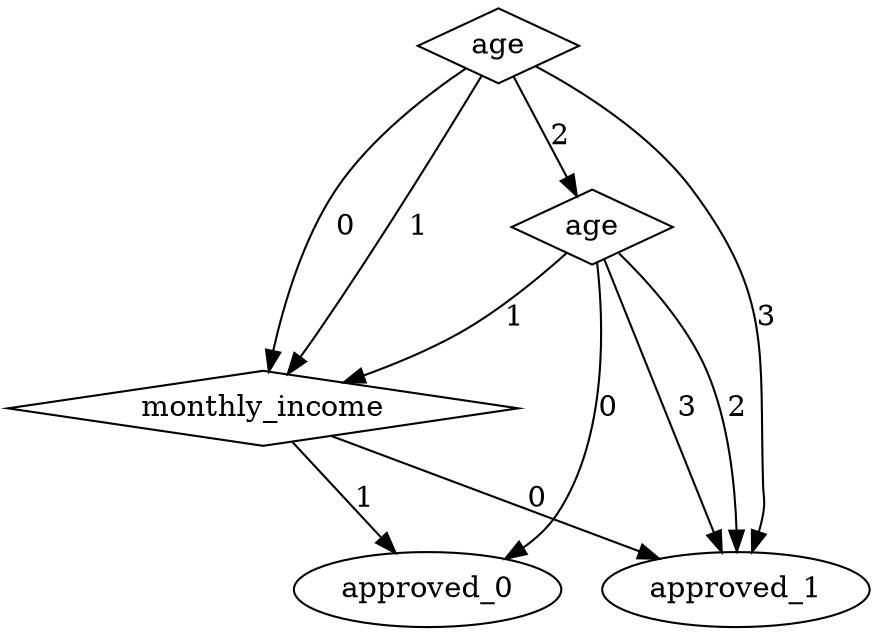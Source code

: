 digraph {
node [label=approved_0,style=""] approved_0
node [label=approved_1,style=""] approved_1
node [label=approved_1,style=""] approved_1
node [label=approved_1,style=""] approved_1
node [label=approved_0,style=""] approved_0
node [label=approved_1,style=""] approved_1
node [label=monthly_income,shape="diamond",style=""] 2
node [label=age,shape="diamond",style=""] 1
node [label=age,shape="diamond",style=""] 0

2 -> approved_0 [label="1"]
2 -> approved_1 [label="0"]
1 -> approved_1 [label="3"]
1 -> approved_1 [label="2"]
1 -> 2 [label="1"]
1 -> approved_0 [label="0"]
0 -> approved_1 [label="3"]
0 -> 1 [label="2"]
0 -> 2 [label="1"]
0 -> 2 [label="0"]
}